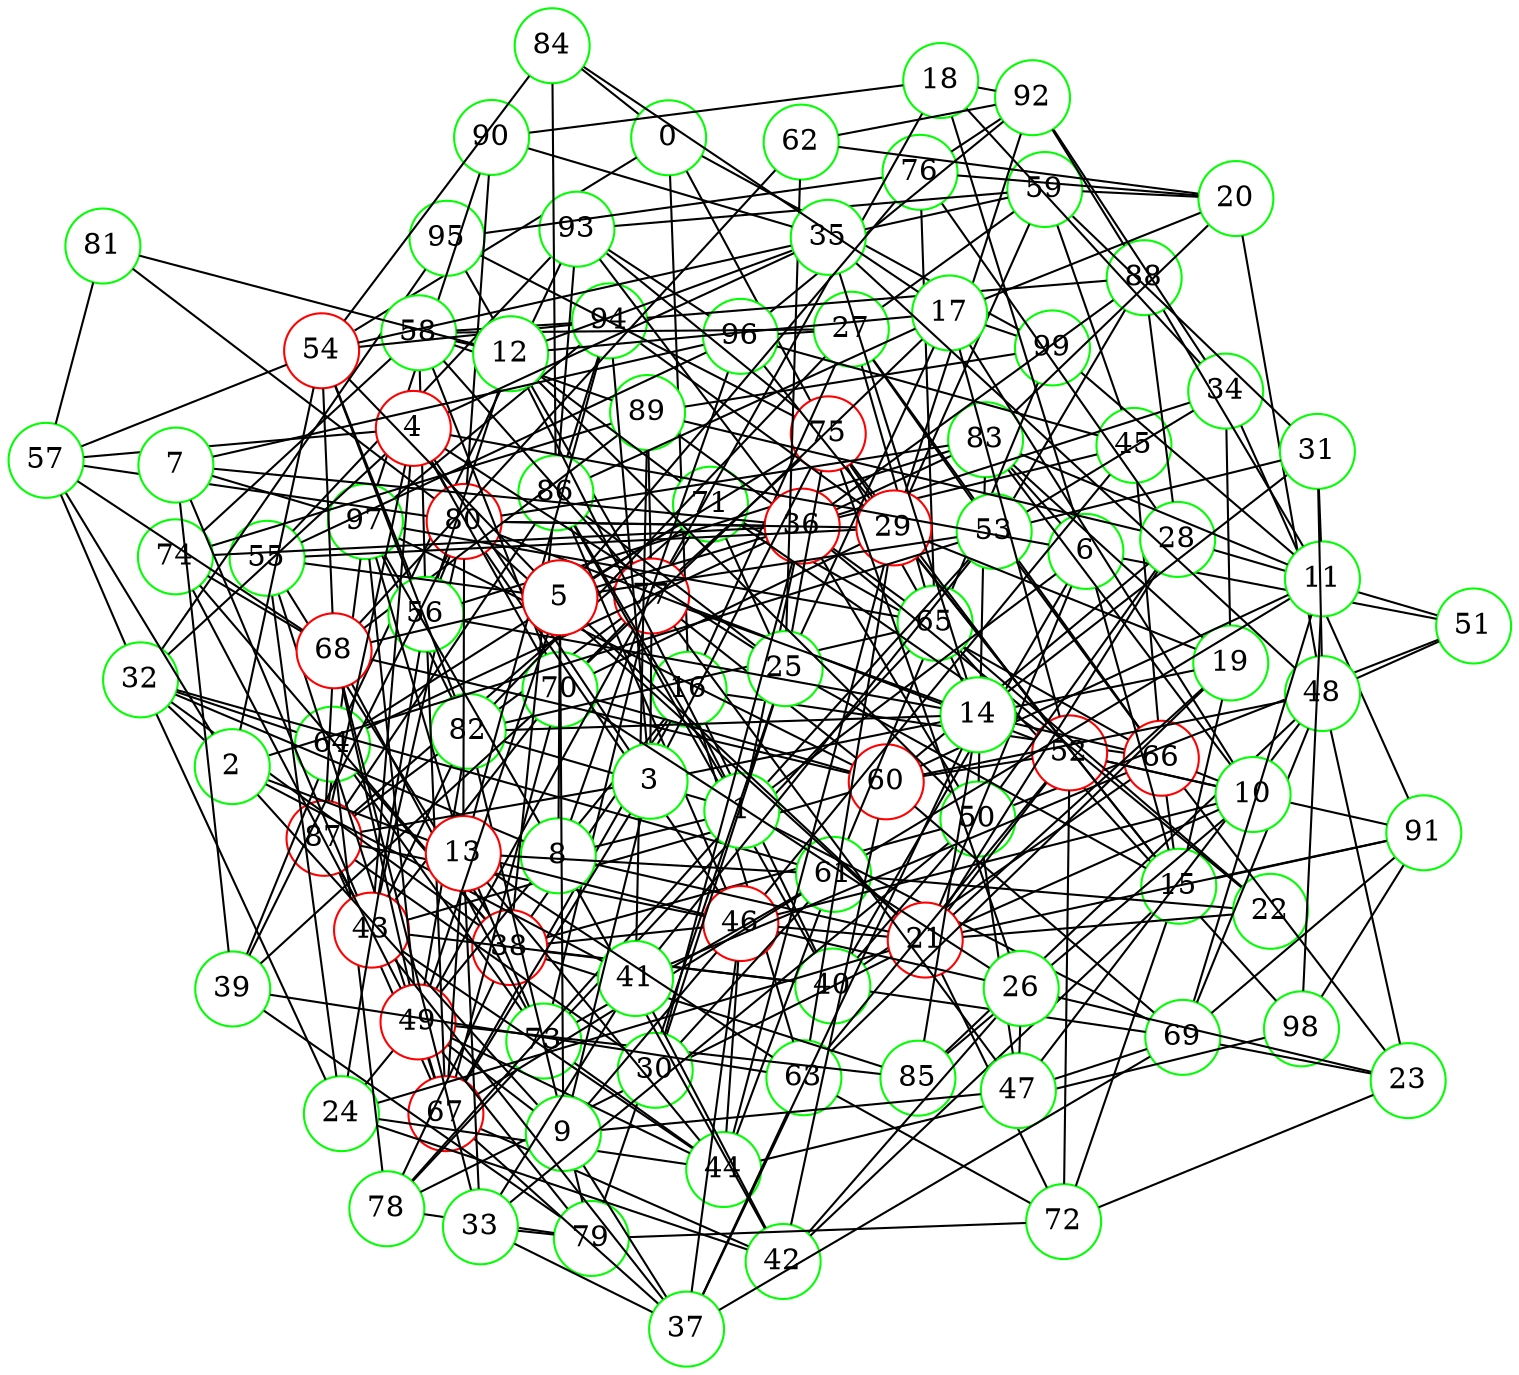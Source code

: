 graph {
graph ["layout"="fdp"]
node ["style"="filled","fillcolor"="white","fixedsize"="true","shape"="circle"]
"0" ["color"="green"]
"16" ["color"="green"]
"66" ["color"="red"]
"71" ["color"="green"]
"87" ["color"="red"]
"97" ["color"="green"]
"77" ["color"="red"]
"89" ["color"="green"]
"99" ["color"="green"]
"95" ["color"="green"]
"67" ["color"="red"]
"70" ["color"="green"]
"38" ["color"="red"]
"64" ["color"="green"]
"83" ["color"="green"]
"73" ["color"="green"]
"78" ["color"="green"]
"79" ["color"="green"]
"82" ["color"="green"]
"93" ["color"="green"]
"96" ["color"="green"]
"50" ["color"="green"]
"51" ["color"="green"]
"85" ["color"="green"]
"86" ["color"="green"]
"94" ["color"="green"]
"55" ["color"="green"]
"40" ["color"="green"]
"69" ["color"="green"]
"91" ["color"="green"]
"98" ["color"="green"]
"43" ["color"="red"]
"80" ["color"="red"]
"81" ["color"="green"]
"90" ["color"="green"]
"74" ["color"="green"]
"44" ["color"="green"]
"49" ["color"="red"]
"68" ["color"="red"]
"61" ["color"="green"]
"46" ["color"="red"]
"60" ["color"="red"]
"24" ["color"="green"]
"32" ["color"="green"]
"57" ["color"="green"]
"56" ["color"="green"]
"58" ["color"="green"]
"42" ["color"="green"]
"27" ["color"="green"]
"65" ["color"="green"]
"75" ["color"="red"]
"76" ["color"="green"]
"92" ["color"="green"]
"53" ["color"="green"]
"88" ["color"="green"]
"59" ["color"="green"]
"63" ["color"="green"]
"72" ["color"="green"]
"84" ["color"="green"]
"54" ["color"="red"]
"1" ["color"="green"]
"36" ["color"="red"]
"45" ["color"="green"]
"6" ["color"="green"]
"18" ["color"="green"]
"34" ["color"="green"]
"21" ["color"="red"]
"52" ["color"="red"]
"22" ["color"="green"]
"28" ["color"="green"]
"15" ["color"="green"]
"19" ["color"="green"]
"29" ["color"="red"]
"25" ["color"="green"]
"30" ["color"="green"]
"62" ["color"="green"]
"8" ["color"="green"]
"12" ["color"="green"]
"17" ["color"="green"]
"20" ["color"="green"]
"48" ["color"="green"]
"35" ["color"="green"]
"2" ["color"="green"]
"9" ["color"="green"]
"37" ["color"="green"]
"47" ["color"="green"]
"41" ["color"="green"]
"13" ["color"="red"]
"33" ["color"="green"]
"3" ["color"="green"]
"4" ["color"="red"]
"5" ["color"="red"]
"7" ["color"="green"]
"39" ["color"="green"]
"10" ["color"="green"]
"11" ["color"="green"]
"31" ["color"="green"]
"14" ["color"="green"]
"23" ["color"="green"]
"26" ["color"="green"]
"0" -- "16"
"0" -- "99"
"0" -- "84"
"0" -- "54"
"0" -- "75"
"16" -- "66"
"16" -- "67"
"16" -- "38"
"16" -- "24"
"16" -- "40"
"16" -- "27"
"16" -- "63"
"66" -- "71"
"71" -- "87"
"71" -- "77"
"87" -- "97"
"77" -- "87"
"77" -- "89"
"77" -- "95"
"89" -- "99"
"67" -- "70"
"67" -- "87"
"70" -- "77"
"38" -- "64"
"38" -- "50"
"38" -- "85"
"38" -- "86"
"38" -- "55"
"38" -- "40"
"38" -- "74"
"38" -- "46"
"38" -- "78"
"64" -- "83"
"64" -- "71"
"64" -- "73"
"64" -- "93"
"64" -- "78"
"73" -- "77"
"73" -- "78"
"78" -- "79"
"79" -- "82"
"82" -- "97"
"93" -- "96"
"50" -- "51"
"50" -- "83"
"86" -- "87"
"86" -- "93"
"86" -- "94"
"94" -- "97"
"55" -- "96"
"55" -- "67"
"55" -- "93"
"40" -- "50"
"40" -- "66"
"40" -- "69"
"40" -- "86"
"40" -- "43"
"69" -- "91"
"91" -- "98"
"43" -- "80"
"43" -- "82"
"43" -- "70"
"43" -- "87"
"43" -- "74"
"43" -- "44"
"43" -- "60"
"80" -- "81"
"80" -- "83"
"80" -- "90"
"90" -- "97"
"74" -- "89"
"44" -- "49"
"44" -- "98"
"44" -- "73"
"44" -- "61"
"44" -- "46"
"49" -- "97"
"49" -- "82"
"49" -- "67"
"49" -- "68"
"49" -- "85"
"49" -- "87"
"49" -- "77"
"49" -- "79"
"68" -- "87"
"68" -- "73"
"68" -- "89"
"68" -- "74"
"61" -- "67"
"61" -- "99"
"61" -- "73"
"46" -- "80"
"46" -- "86"
"46" -- "87"
"60" -- "97"
"60" -- "68"
"60" -- "69"
"60" -- "70"
"60" -- "77"
"24" -- "32"
"24" -- "55"
"24" -- "56"
"24" -- "42"
"24" -- "44"
"32" -- "64"
"32" -- "38"
"32" -- "57"
"32" -- "61"
"32" -- "95"
"57" -- "80"
"57" -- "81"
"57" -- "68"
"56" -- "80"
"56" -- "67"
"56" -- "83"
"56" -- "58"
"58" -- "70"
"58" -- "89"
"58" -- "74"
"58" -- "77"
"58" -- "94"
"42" -- "67"
"42" -- "60"
"27" -- "96"
"27" -- "65"
"27" -- "66"
"27" -- "82"
"27" -- "53"
"27" -- "58"
"27" -- "59"
"65" -- "97"
"65" -- "82"
"65" -- "98"
"65" -- "73"
"65" -- "89"
"65" -- "75"
"65" -- "76"
"75" -- "77"
"75" -- "93"
"75" -- "95"
"76" -- "92"
"76" -- "95"
"92" -- "96"
"53" -- "66"
"53" -- "88"
"88" -- "92"
"88" -- "94"
"59" -- "93"
"63" -- "72"
"72" -- "79"
"84" -- "86"
"54" -- "82"
"54" -- "68"
"54" -- "84"
"54" -- "56"
"54" -- "57"
"54" -- "94"
"1" -- "82"
"1" -- "36"
"1" -- "53"
"1" -- "69"
"1" -- "6"
"1" -- "86"
"1" -- "8"
"1" -- "12"
"1" -- "78"
"36" -- "80"
"36" -- "50"
"36" -- "88"
"36" -- "74"
"36" -- "45"
"36" -- "93"
"45" -- "96"
"45" -- "66"
"45" -- "59"
"45" -- "46"
"6" -- "18"
"6" -- "51"
"6" -- "83"
"6" -- "21"
"6" -- "40"
"6" -- "15"
"18" -- "34"
"18" -- "90"
"18" -- "92"
"18" -- "77"
"34" -- "36"
"34" -- "53"
"34" -- "91"
"34" -- "92"
"21" -- "72"
"21" -- "46"
"21" -- "78"
"21" -- "80"
"21" -- "52"
"21" -- "22"
"21" -- "24"
"21" -- "91"
"21" -- "28"
"52" -- "80"
"52" -- "71"
"52" -- "72"
"52" -- "75"
"52" -- "91"
"52" -- "60"
"52" -- "63"
"22" -- "65"
"22" -- "36"
"22" -- "61"
"28" -- "50"
"28" -- "51"
"28" -- "88"
"28" -- "89"
"28" -- "60"
"28" -- "76"
"15" -- "96"
"15" -- "66"
"15" -- "19"
"15" -- "72"
"15" -- "25"
"15" -- "42"
"15" -- "91"
"15" -- "29"
"19" -- "34"
"19" -- "83"
"19" -- "21"
"19" -- "29"
"19" -- "63"
"29" -- "80"
"29" -- "70"
"29" -- "55"
"29" -- "59"
"29" -- "75"
"29" -- "44"
"29" -- "92"
"29" -- "94"
"29" -- "63"
"25" -- "86"
"25" -- "71"
"25" -- "75"
"25" -- "30"
"25" -- "62"
"25" -- "79"
"30" -- "36"
"30" -- "87"
"30" -- "61"
"62" -- "68"
"62" -- "92"
"8" -- "32"
"8" -- "96"
"8" -- "97"
"8" -- "21"
"8" -- "42"
"12" -- "17"
"12" -- "81"
"12" -- "50"
"12" -- "35"
"12" -- "71"
"12" -- "56"
"12" -- "58"
"17" -- "99"
"17" -- "20"
"17" -- "52"
"17" -- "84"
"17" -- "70"
"17" -- "86"
"17" -- "25"
"20" -- "48"
"20" -- "83"
"20" -- "59"
"20" -- "76"
"20" -- "62"
"48" -- "51"
"48" -- "69"
"48" -- "85"
"48" -- "60"
"35" -- "48"
"35" -- "54"
"35" -- "90"
"35" -- "59"
"2" -- "32"
"2" -- "53"
"2" -- "54"
"2" -- "9"
"2" -- "41"
"2" -- "57"
"2" -- "13"
"9" -- "49"
"9" -- "37"
"9" -- "46"
"9" -- "47"
"37" -- "67"
"37" -- "69"
"37" -- "43"
"37" -- "46"
"37" -- "63"
"47" -- "48"
"47" -- "50"
"47" -- "69"
"47" -- "77"
"41" -- "66"
"41" -- "53"
"41" -- "89"
"41" -- "42"
"13" -- "80"
"13" -- "33"
"13" -- "97"
"13" -- "67"
"13" -- "73"
"13" -- "44"
"13" -- "61"
"13" -- "46"
"13" -- "94"
"13" -- "63"
"33" -- "50"
"33" -- "68"
"33" -- "37"
"33" -- "41"
"33" -- "79"
"3" -- "19"
"3" -- "67"
"3" -- "4"
"3" -- "87"
"3" -- "9"
"3" -- "75"
"3" -- "77"
"3" -- "94"
"4" -- "32"
"4" -- "80"
"4" -- "35"
"4" -- "6"
"4" -- "70"
"4" -- "87"
"4" -- "25"
"4" -- "57"
"4" -- "43"
"5" -- "49"
"5" -- "36"
"5" -- "68"
"5" -- "21"
"5" -- "53"
"5" -- "54"
"5" -- "55"
"5" -- "8"
"5" -- "9"
"5" -- "75"
"5" -- "76"
"7" -- "96"
"7" -- "97"
"7" -- "36"
"7" -- "39"
"7" -- "43"
"39" -- "64"
"39" -- "80"
"39" -- "70"
"39" -- "63"
"39" -- "79"
"10" -- "17"
"10" -- "66"
"10" -- "83"
"10" -- "52"
"10" -- "21"
"10" -- "85"
"10" -- "46"
"11" -- "98"
"11" -- "83"
"11" -- "99"
"11" -- "69"
"11" -- "88"
"11" -- "60"
"11" -- "61"
"11" -- "31"
"31" -- "48"
"31" -- "53"
"31" -- "59"
"14" -- "65"
"14" -- "66"
"14" -- "82"
"14" -- "35"
"14" -- "37"
"14" -- "85"
"14" -- "56"
"14" -- "77"
"14" -- "31"
"23" -- "48"
"23" -- "66"
"23" -- "69"
"23" -- "72"
"23" -- "26"
"26" -- "70"
"26" -- "42"
"26" -- "75"
"26" -- "46"
"26" -- "47"
}